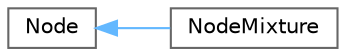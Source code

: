 digraph "Graphical Class Hierarchy"
{
 // LATEX_PDF_SIZE
  bgcolor="transparent";
  edge [fontname=Helvetica,fontsize=10,labelfontname=Helvetica,labelfontsize=10];
  node [fontname=Helvetica,fontsize=10,shape=box,height=0.2,width=0.4];
  rankdir="LR";
  Node0 [id="Node000000",label="Node",height=0.2,width=0.4,color="grey40", fillcolor="white", style="filled",URL="$classNode.html",tooltip="Represents a mesh node."];
  Node0 -> Node1 [id="edge9_Node000000_Node000001",dir="back",color="steelblue1",style="solid",tooltip=" "];
  Node1 [id="Node000001",label="NodeMixture",height=0.2,width=0.4,color="grey40", fillcolor="white", style="filled",URL="$classNodeMixture.html",tooltip="Represents a mesh node for calculations using the mixture theory."];
}
